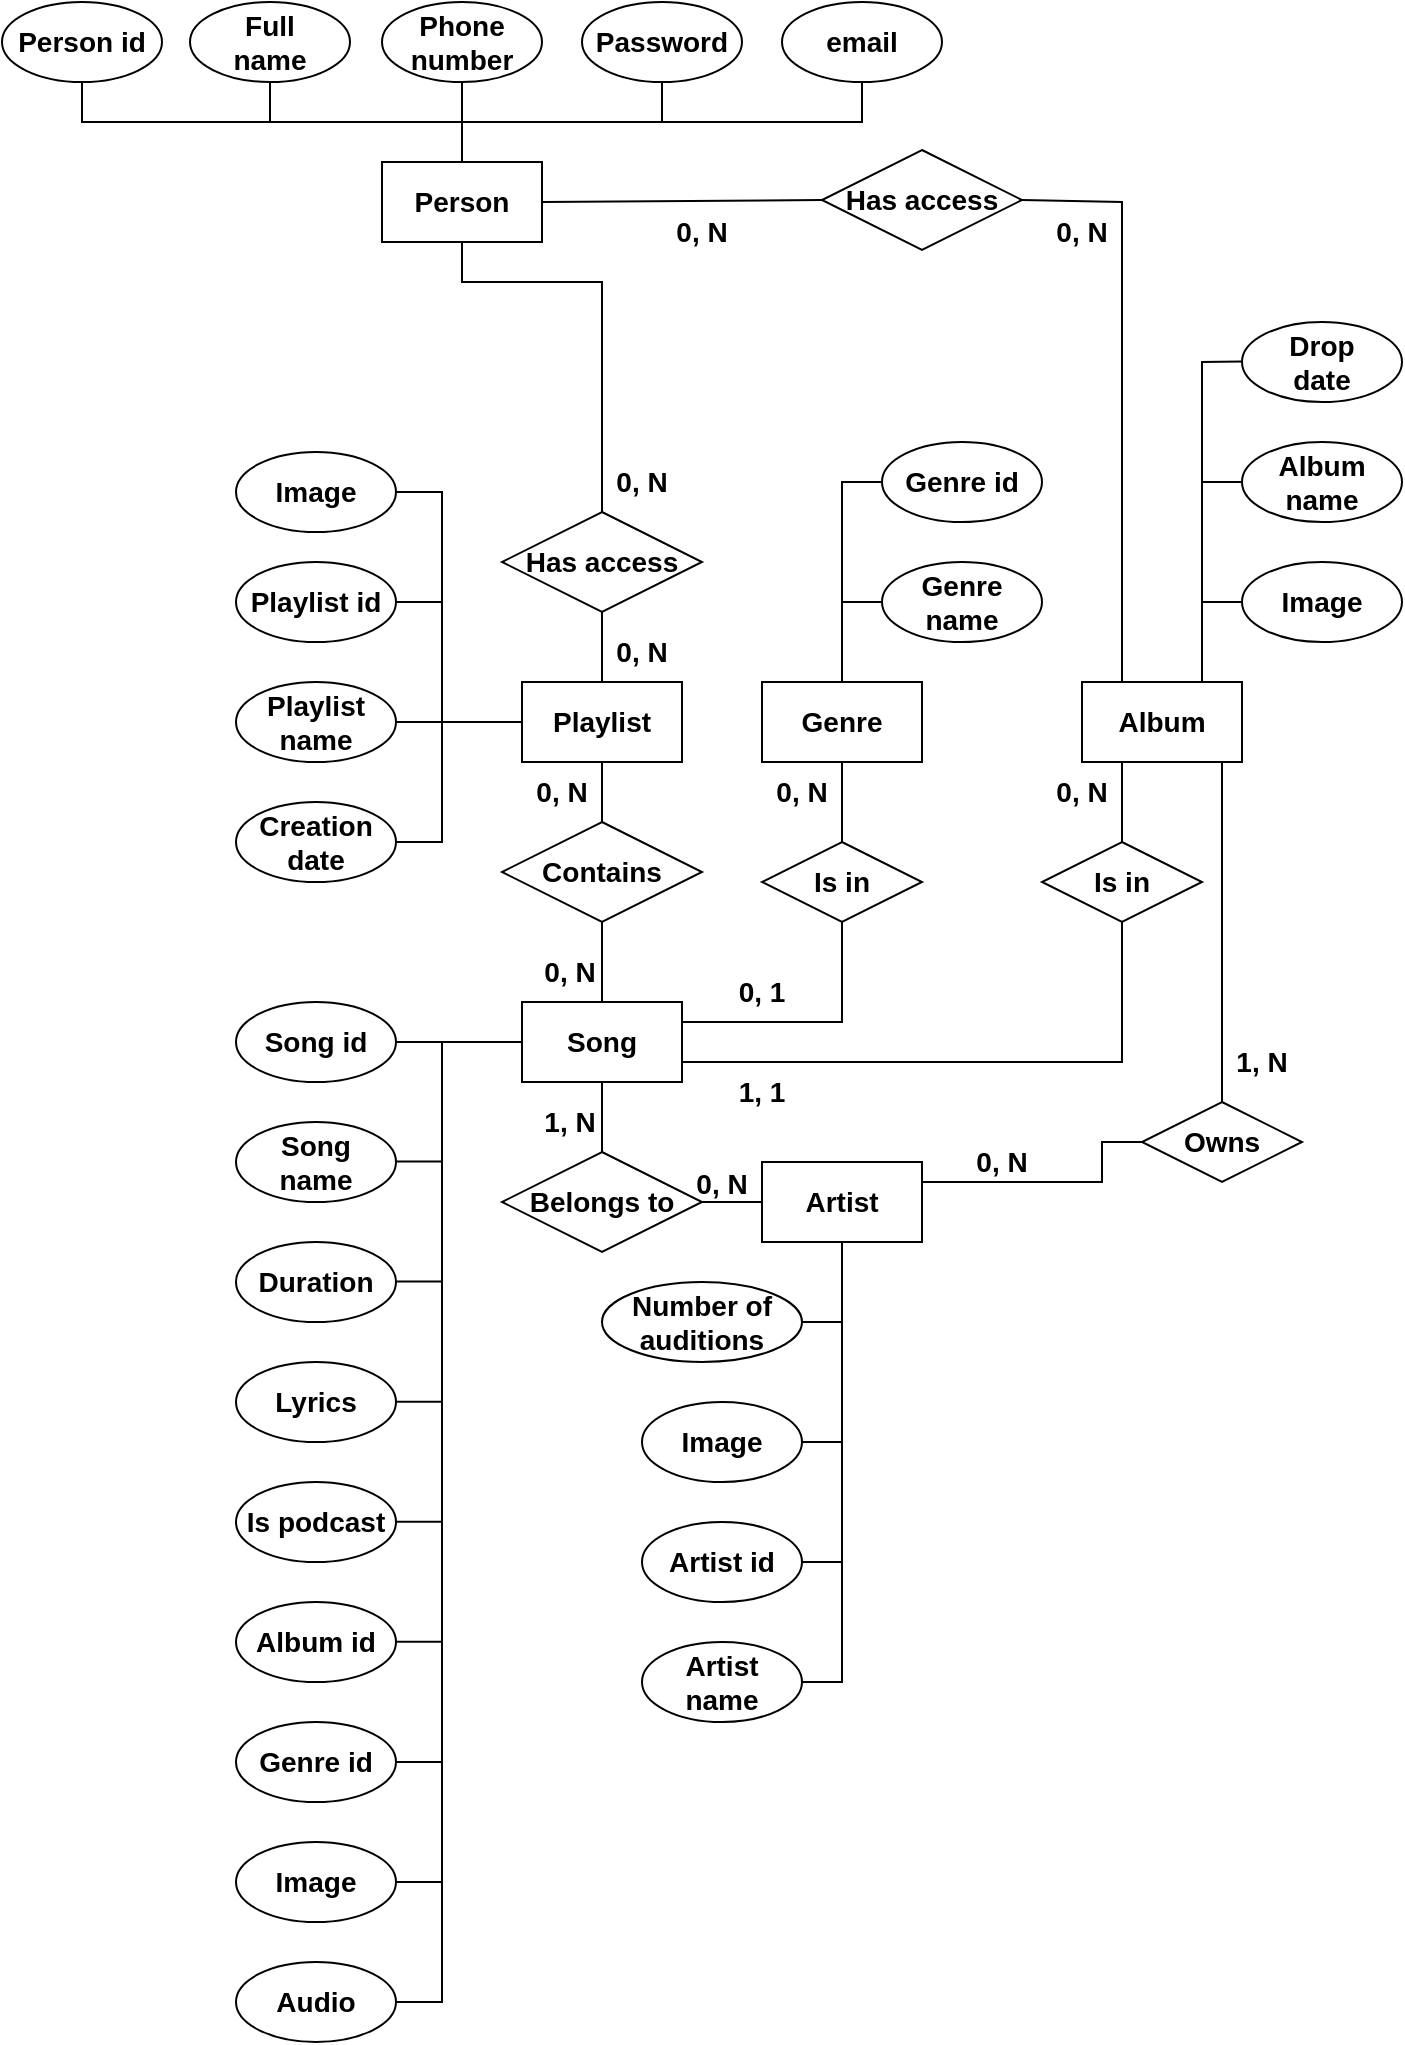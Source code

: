 <mxfile version="22.0.4" type="github">
  <diagram name="Страница — 1" id="9qEKDwKPV7qB_pQZ9DD6">
    <mxGraphModel dx="1782" dy="515" grid="1" gridSize="10" guides="1" tooltips="1" connect="1" arrows="1" fold="1" page="1" pageScale="1" pageWidth="827" pageHeight="1169" background="none" math="0" shadow="0">
      <root>
        <mxCell id="0" />
        <mxCell id="1" parent="0" />
        <mxCell id="Mvah9nxCd4XhdKy06r9K-1" value="Person" style="rounded=0;whiteSpace=wrap;html=1;fontStyle=1;fontSize=14;spacing=3;fontFamily=Helvetica;" vertex="1" parent="1">
          <mxGeometry x="120" y="100" width="80" height="40" as="geometry" />
        </mxCell>
        <mxCell id="Mvah9nxCd4XhdKy06r9K-2" value="Person id" style="ellipse;whiteSpace=wrap;html=1;fontStyle=1;fontSize=14;spacing=3;fontFamily=Helvetica;" vertex="1" parent="1">
          <mxGeometry x="-70" y="20" width="80" height="40" as="geometry" />
        </mxCell>
        <mxCell id="Mvah9nxCd4XhdKy06r9K-3" value="Full&lt;br style=&quot;font-size: 14px;&quot;&gt;name" style="ellipse;whiteSpace=wrap;html=1;fontStyle=1;fontSize=14;spacing=3;fontFamily=Helvetica;" vertex="1" parent="1">
          <mxGeometry x="24" y="20" width="80" height="40" as="geometry" />
        </mxCell>
        <mxCell id="Mvah9nxCd4XhdKy06r9K-4" value="Phone number" style="ellipse;whiteSpace=wrap;html=1;fontStyle=1;fontSize=14;spacing=3;fontFamily=Helvetica;" vertex="1" parent="1">
          <mxGeometry x="120" y="20" width="80" height="40" as="geometry" />
        </mxCell>
        <mxCell id="Mvah9nxCd4XhdKy06r9K-5" value="Password" style="ellipse;whiteSpace=wrap;html=1;fontStyle=1;fontSize=14;spacing=3;fontFamily=Helvetica;" vertex="1" parent="1">
          <mxGeometry x="220" y="20" width="80" height="40" as="geometry" />
        </mxCell>
        <mxCell id="Mvah9nxCd4XhdKy06r9K-6" value="email" style="ellipse;whiteSpace=wrap;html=1;fontStyle=1;fontSize=14;spacing=3;fontFamily=Helvetica;" vertex="1" parent="1">
          <mxGeometry x="320" y="20" width="80" height="40" as="geometry" />
        </mxCell>
        <mxCell id="Mvah9nxCd4XhdKy06r9K-7" value="" style="endArrow=none;html=1;rounded=0;entryX=0.5;entryY=1;entryDx=0;entryDy=0;exitX=0.5;exitY=0;exitDx=0;exitDy=0;fontStyle=1;fontSize=14;spacing=3;fontFamily=Helvetica;" edge="1" parent="1" source="Mvah9nxCd4XhdKy06r9K-1" target="Mvah9nxCd4XhdKy06r9K-4">
          <mxGeometry width="50" height="50" relative="1" as="geometry">
            <mxPoint x="130" y="160" as="sourcePoint" />
            <mxPoint x="180" y="110" as="targetPoint" />
          </mxGeometry>
        </mxCell>
        <mxCell id="Mvah9nxCd4XhdKy06r9K-8" value="" style="endArrow=none;html=1;rounded=0;exitX=0.5;exitY=1;exitDx=0;exitDy=0;entryX=0.5;entryY=1;entryDx=0;entryDy=0;fontStyle=1;fontSize=14;spacing=3;fontFamily=Helvetica;" edge="1" parent="1" source="Mvah9nxCd4XhdKy06r9K-2" target="Mvah9nxCd4XhdKy06r9K-6">
          <mxGeometry width="50" height="50" relative="1" as="geometry">
            <mxPoint x="130" y="160" as="sourcePoint" />
            <mxPoint x="180" y="110" as="targetPoint" />
            <Array as="points">
              <mxPoint x="-30" y="80" />
              <mxPoint x="360" y="80" />
            </Array>
          </mxGeometry>
        </mxCell>
        <mxCell id="Mvah9nxCd4XhdKy06r9K-9" value="" style="endArrow=none;html=1;rounded=0;entryX=0.5;entryY=1;entryDx=0;entryDy=0;fontStyle=1;fontSize=14;spacing=3;fontFamily=Helvetica;" edge="1" parent="1" target="Mvah9nxCd4XhdKy06r9K-3">
          <mxGeometry width="50" height="50" relative="1" as="geometry">
            <mxPoint x="64" y="80" as="sourcePoint" />
            <mxPoint x="180" y="110" as="targetPoint" />
          </mxGeometry>
        </mxCell>
        <mxCell id="Mvah9nxCd4XhdKy06r9K-10" value="" style="endArrow=none;html=1;rounded=0;entryX=0.5;entryY=1;entryDx=0;entryDy=0;fontStyle=1;fontSize=14;spacing=3;fontFamily=Helvetica;" edge="1" parent="1" target="Mvah9nxCd4XhdKy06r9K-5">
          <mxGeometry width="50" height="50" relative="1" as="geometry">
            <mxPoint x="260" y="80" as="sourcePoint" />
            <mxPoint x="220" y="60" as="targetPoint" />
          </mxGeometry>
        </mxCell>
        <mxCell id="Mvah9nxCd4XhdKy06r9K-13" value="Playlist" style="rounded=0;whiteSpace=wrap;html=1;fontStyle=1;fontSize=14;spacing=3;fontFamily=Helvetica;" vertex="1" parent="1">
          <mxGeometry x="190" y="360" width="80" height="40" as="geometry" />
        </mxCell>
        <mxCell id="Mvah9nxCd4XhdKy06r9K-14" value="Contains" style="rhombus;whiteSpace=wrap;html=1;fontStyle=1;fontSize=14;spacing=3;fontFamily=Helvetica;" vertex="1" parent="1">
          <mxGeometry x="180" y="430" width="100" height="50" as="geometry" />
        </mxCell>
        <mxCell id="Mvah9nxCd4XhdKy06r9K-15" value="" style="endArrow=none;html=1;rounded=0;entryX=0.5;entryY=1;entryDx=0;entryDy=0;exitX=0.5;exitY=0;exitDx=0;exitDy=0;fontStyle=1;fontSize=14;spacing=3;fontFamily=Helvetica;" edge="1" parent="1" source="Mvah9nxCd4XhdKy06r9K-14" target="Mvah9nxCd4XhdKy06r9K-13">
          <mxGeometry width="50" height="50" relative="1" as="geometry">
            <mxPoint x="200" y="540" as="sourcePoint" />
            <mxPoint x="230" y="410" as="targetPoint" />
          </mxGeometry>
        </mxCell>
        <mxCell id="Mvah9nxCd4XhdKy06r9K-16" value="" style="endArrow=none;html=1;rounded=0;entryX=0.5;entryY=1;entryDx=0;entryDy=0;exitX=0.5;exitY=0;exitDx=0;exitDy=0;fontStyle=1;fontSize=14;spacing=3;fontFamily=Helvetica;" edge="1" parent="1" source="Mvah9nxCd4XhdKy06r9K-23" target="Mvah9nxCd4XhdKy06r9K-14">
          <mxGeometry width="50" height="50" relative="1" as="geometry">
            <mxPoint x="200" y="500" as="sourcePoint" />
            <mxPoint x="250" y="490" as="targetPoint" />
          </mxGeometry>
        </mxCell>
        <mxCell id="Mvah9nxCd4XhdKy06r9K-18" value="Playlist&lt;br style=&quot;font-size: 14px;&quot;&gt;name" style="ellipse;whiteSpace=wrap;html=1;fontStyle=1;fontSize=14;spacing=3;fontFamily=Helvetica;" vertex="1" parent="1">
          <mxGeometry x="47" y="360" width="80" height="40" as="geometry" />
        </mxCell>
        <mxCell id="Mvah9nxCd4XhdKy06r9K-19" value="Creation date" style="ellipse;whiteSpace=wrap;html=1;fontStyle=1;fontSize=14;spacing=3;fontFamily=Helvetica;" vertex="1" parent="1">
          <mxGeometry x="47" y="420" width="80" height="40" as="geometry" />
        </mxCell>
        <mxCell id="Mvah9nxCd4XhdKy06r9K-20" value="" style="endArrow=none;html=1;rounded=0;entryX=1;entryY=0.5;entryDx=0;entryDy=0;exitX=1;exitY=0.5;exitDx=0;exitDy=0;fontStyle=1;fontSize=14;spacing=3;fontFamily=Helvetica;" edge="1" parent="1" source="Mvah9nxCd4XhdKy06r9K-19">
          <mxGeometry width="50" height="50" relative="1" as="geometry">
            <mxPoint x="200" y="370" as="sourcePoint" />
            <mxPoint x="127.0" y="320" as="targetPoint" />
            <Array as="points">
              <mxPoint x="150" y="440" />
              <mxPoint x="150" y="320" />
            </Array>
          </mxGeometry>
        </mxCell>
        <mxCell id="Mvah9nxCd4XhdKy06r9K-21" value="" style="endArrow=none;html=1;rounded=0;exitX=1;exitY=0.5;exitDx=0;exitDy=0;entryX=0;entryY=0.5;entryDx=0;entryDy=0;fontStyle=1;fontSize=14;spacing=3;fontFamily=Helvetica;" edge="1" parent="1" source="Mvah9nxCd4XhdKy06r9K-18" target="Mvah9nxCd4XhdKy06r9K-13">
          <mxGeometry width="50" height="50" relative="1" as="geometry">
            <mxPoint x="200" y="370" as="sourcePoint" />
            <mxPoint x="250" y="320" as="targetPoint" />
          </mxGeometry>
        </mxCell>
        <mxCell id="Mvah9nxCd4XhdKy06r9K-23" value="Song" style="rounded=0;whiteSpace=wrap;html=1;fontStyle=1;fontSize=14;spacing=3;fontFamily=Helvetica;" vertex="1" parent="1">
          <mxGeometry x="190" y="520" width="80" height="40" as="geometry" />
        </mxCell>
        <mxCell id="Mvah9nxCd4XhdKy06r9K-24" value="Song id" style="ellipse;whiteSpace=wrap;html=1;fontStyle=1;fontSize=14;spacing=3;fontFamily=Helvetica;" vertex="1" parent="1">
          <mxGeometry x="47" y="520" width="80" height="40" as="geometry" />
        </mxCell>
        <mxCell id="Mvah9nxCd4XhdKy06r9K-25" value="Song&lt;br style=&quot;font-size: 14px;&quot;&gt;name" style="ellipse;whiteSpace=wrap;html=1;fontStyle=1;fontSize=14;spacing=3;fontFamily=Helvetica;" vertex="1" parent="1">
          <mxGeometry x="47" y="580" width="80" height="40" as="geometry" />
        </mxCell>
        <mxCell id="Mvah9nxCd4XhdKy06r9K-26" value="Duration" style="ellipse;whiteSpace=wrap;html=1;fontStyle=1;fontSize=14;spacing=3;fontFamily=Helvetica;" vertex="1" parent="1">
          <mxGeometry x="47" y="640" width="80" height="40" as="geometry" />
        </mxCell>
        <mxCell id="Mvah9nxCd4XhdKy06r9K-27" value="Lyrics" style="ellipse;whiteSpace=wrap;html=1;fontStyle=1;fontSize=14;spacing=3;fontFamily=Helvetica;" vertex="1" parent="1">
          <mxGeometry x="47" y="700" width="80" height="40" as="geometry" />
        </mxCell>
        <mxCell id="Mvah9nxCd4XhdKy06r9K-28" value="Is podcast" style="ellipse;whiteSpace=wrap;html=1;fontStyle=1;fontSize=14;spacing=3;fontFamily=Helvetica;" vertex="1" parent="1">
          <mxGeometry x="47" y="760" width="80" height="40" as="geometry" />
        </mxCell>
        <mxCell id="Mvah9nxCd4XhdKy06r9K-29" value="Album id" style="ellipse;whiteSpace=wrap;html=1;fontStyle=1;fontSize=14;spacing=3;fontFamily=Helvetica;" vertex="1" parent="1">
          <mxGeometry x="47" y="820" width="80" height="40" as="geometry" />
        </mxCell>
        <mxCell id="Mvah9nxCd4XhdKy06r9K-31" value="Genre id" style="ellipse;whiteSpace=wrap;html=1;fontStyle=1;fontSize=14;spacing=3;fontFamily=Helvetica;" vertex="1" parent="1">
          <mxGeometry x="47" y="880" width="80" height="40" as="geometry" />
        </mxCell>
        <mxCell id="Mvah9nxCd4XhdKy06r9K-32" value="" style="endArrow=none;html=1;rounded=0;exitX=1;exitY=0.5;exitDx=0;exitDy=0;entryX=1;entryY=0.5;entryDx=0;entryDy=0;fontStyle=1;fontSize=14;spacing=3;fontFamily=Helvetica;" edge="1" parent="1" source="Mvah9nxCd4XhdKy06r9K-24" target="Mvah9nxCd4XhdKy06r9K-31">
          <mxGeometry width="50" height="50" relative="1" as="geometry">
            <mxPoint x="200" y="710" as="sourcePoint" />
            <mxPoint x="250" y="660" as="targetPoint" />
            <Array as="points">
              <mxPoint x="150" y="540" />
              <mxPoint x="150" y="900" />
            </Array>
          </mxGeometry>
        </mxCell>
        <mxCell id="Mvah9nxCd4XhdKy06r9K-33" value="" style="endArrow=none;html=1;rounded=0;exitX=1;exitY=0.5;exitDx=0;exitDy=0;fontStyle=1;fontSize=14;spacing=3;fontFamily=Helvetica;" edge="1" parent="1">
          <mxGeometry width="50" height="50" relative="1" as="geometry">
            <mxPoint x="127" y="900" as="sourcePoint" />
            <mxPoint x="150" y="900" as="targetPoint" />
          </mxGeometry>
        </mxCell>
        <mxCell id="Mvah9nxCd4XhdKy06r9K-34" value="" style="endArrow=none;html=1;rounded=0;exitX=1;exitY=0.5;exitDx=0;exitDy=0;fontStyle=1;fontSize=14;spacing=3;fontFamily=Helvetica;" edge="1" parent="1">
          <mxGeometry width="50" height="50" relative="1" as="geometry">
            <mxPoint x="127" y="839.82" as="sourcePoint" />
            <mxPoint x="150" y="839.82" as="targetPoint" />
          </mxGeometry>
        </mxCell>
        <mxCell id="Mvah9nxCd4XhdKy06r9K-35" value="" style="endArrow=none;html=1;rounded=0;exitX=1;exitY=0.5;exitDx=0;exitDy=0;fontStyle=1;fontSize=14;spacing=3;fontFamily=Helvetica;" edge="1" parent="1">
          <mxGeometry width="50" height="50" relative="1" as="geometry">
            <mxPoint x="127" y="779.82" as="sourcePoint" />
            <mxPoint x="150" y="779.82" as="targetPoint" />
          </mxGeometry>
        </mxCell>
        <mxCell id="Mvah9nxCd4XhdKy06r9K-36" value="" style="endArrow=none;html=1;rounded=0;exitX=1;exitY=0.5;exitDx=0;exitDy=0;fontStyle=1;fontSize=14;spacing=3;fontFamily=Helvetica;" edge="1" parent="1">
          <mxGeometry width="50" height="50" relative="1" as="geometry">
            <mxPoint x="127" y="719.91" as="sourcePoint" />
            <mxPoint x="150" y="719.91" as="targetPoint" />
          </mxGeometry>
        </mxCell>
        <mxCell id="Mvah9nxCd4XhdKy06r9K-37" value="" style="endArrow=none;html=1;rounded=0;exitX=1;exitY=0.5;exitDx=0;exitDy=0;fontStyle=1;fontSize=14;spacing=3;fontFamily=Helvetica;" edge="1" parent="1">
          <mxGeometry width="50" height="50" relative="1" as="geometry">
            <mxPoint x="127" y="659.73" as="sourcePoint" />
            <mxPoint x="150" y="659.73" as="targetPoint" />
          </mxGeometry>
        </mxCell>
        <mxCell id="Mvah9nxCd4XhdKy06r9K-38" value="" style="endArrow=none;html=1;rounded=0;exitX=1;exitY=0.5;exitDx=0;exitDy=0;fontStyle=1;fontSize=14;spacing=3;fontFamily=Helvetica;" edge="1" parent="1">
          <mxGeometry width="50" height="50" relative="1" as="geometry">
            <mxPoint x="127" y="599.73" as="sourcePoint" />
            <mxPoint x="150" y="599.73" as="targetPoint" />
          </mxGeometry>
        </mxCell>
        <mxCell id="Mvah9nxCd4XhdKy06r9K-39" value="" style="endArrow=none;html=1;rounded=0;exitX=1;exitY=0.5;exitDx=0;exitDy=0;entryX=0;entryY=0.5;entryDx=0;entryDy=0;fontStyle=1;fontSize=14;spacing=3;fontFamily=Helvetica;" edge="1" parent="1" source="Mvah9nxCd4XhdKy06r9K-24" target="Mvah9nxCd4XhdKy06r9K-23">
          <mxGeometry width="50" height="50" relative="1" as="geometry">
            <mxPoint x="150" y="580" as="sourcePoint" />
            <mxPoint x="200" y="530" as="targetPoint" />
          </mxGeometry>
        </mxCell>
        <mxCell id="Mvah9nxCd4XhdKy06r9K-40" value="Has access" style="rhombus;whiteSpace=wrap;html=1;fontStyle=1;fontSize=14;spacing=3;fontFamily=Helvetica;" vertex="1" parent="1">
          <mxGeometry x="180" y="275" width="100" height="50" as="geometry" />
        </mxCell>
        <mxCell id="Mvah9nxCd4XhdKy06r9K-41" value="" style="endArrow=none;html=1;rounded=0;entryX=0.5;entryY=1;entryDx=0;entryDy=0;exitX=0.5;exitY=0;exitDx=0;exitDy=0;fontStyle=1;fontSize=14;spacing=3;fontFamily=Helvetica;" edge="1" parent="1" source="Mvah9nxCd4XhdKy06r9K-13" target="Mvah9nxCd4XhdKy06r9K-40">
          <mxGeometry width="50" height="50" relative="1" as="geometry">
            <mxPoint x="250" y="330" as="sourcePoint" />
            <mxPoint x="229.71" y="320" as="targetPoint" />
          </mxGeometry>
        </mxCell>
        <mxCell id="Mvah9nxCd4XhdKy06r9K-42" value="" style="endArrow=none;html=1;rounded=0;entryX=0.5;entryY=1;entryDx=0;entryDy=0;exitX=0.5;exitY=0;exitDx=0;exitDy=0;fontStyle=1;fontSize=14;spacing=3;fontFamily=Helvetica;" edge="1" parent="1" source="Mvah9nxCd4XhdKy06r9K-40" target="Mvah9nxCd4XhdKy06r9K-1">
          <mxGeometry width="50" height="50" relative="1" as="geometry">
            <mxPoint x="240" y="370" as="sourcePoint" />
            <mxPoint x="240" y="330" as="targetPoint" />
            <Array as="points">
              <mxPoint x="230" y="160" />
              <mxPoint x="160" y="160" />
            </Array>
          </mxGeometry>
        </mxCell>
        <mxCell id="Mvah9nxCd4XhdKy06r9K-43" value="Is in" style="rhombus;whiteSpace=wrap;html=1;fontStyle=1;fontSize=14;spacing=3;fontFamily=Helvetica;" vertex="1" parent="1">
          <mxGeometry x="310" y="440" width="80" height="40" as="geometry" />
        </mxCell>
        <mxCell id="Mvah9nxCd4XhdKy06r9K-44" value="" style="endArrow=none;html=1;rounded=0;exitX=1;exitY=0.25;exitDx=0;exitDy=0;entryX=0.5;entryY=1;entryDx=0;entryDy=0;fontStyle=1;fontSize=14;spacing=3;fontFamily=Helvetica;" edge="1" parent="1" source="Mvah9nxCd4XhdKy06r9K-23" target="Mvah9nxCd4XhdKy06r9K-43">
          <mxGeometry width="50" height="50" relative="1" as="geometry">
            <mxPoint x="220" y="550" as="sourcePoint" />
            <mxPoint x="270" y="500" as="targetPoint" />
            <Array as="points">
              <mxPoint x="350" y="530" />
            </Array>
          </mxGeometry>
        </mxCell>
        <mxCell id="Mvah9nxCd4XhdKy06r9K-45" value="" style="endArrow=none;html=1;rounded=0;exitX=0.5;exitY=0;exitDx=0;exitDy=0;entryX=0.5;entryY=1;entryDx=0;entryDy=0;fontStyle=1;fontSize=14;spacing=3;fontFamily=Helvetica;" edge="1" parent="1" source="Mvah9nxCd4XhdKy06r9K-43" target="Mvah9nxCd4XhdKy06r9K-54">
          <mxGeometry width="50" height="50" relative="1" as="geometry">
            <mxPoint x="400" y="490" as="sourcePoint" />
            <mxPoint x="410" y="440" as="targetPoint" />
          </mxGeometry>
        </mxCell>
        <mxCell id="Mvah9nxCd4XhdKy06r9K-49" value="Genre id" style="ellipse;whiteSpace=wrap;html=1;fontStyle=1;fontSize=14;spacing=3;fontFamily=Helvetica;" vertex="1" parent="1">
          <mxGeometry x="370" y="240" width="80" height="40" as="geometry" />
        </mxCell>
        <mxCell id="Mvah9nxCd4XhdKy06r9K-50" value="Genre&lt;br style=&quot;font-size: 14px;&quot;&gt;name" style="ellipse;whiteSpace=wrap;html=1;fontStyle=1;fontSize=14;spacing=3;fontFamily=Helvetica;" vertex="1" parent="1">
          <mxGeometry x="370" y="300" width="80" height="40" as="geometry" />
        </mxCell>
        <mxCell id="Mvah9nxCd4XhdKy06r9K-54" value="Genre" style="rounded=0;whiteSpace=wrap;html=1;fontStyle=1;fontSize=14;spacing=3;fontFamily=Helvetica;" vertex="1" parent="1">
          <mxGeometry x="310" y="360" width="80" height="40" as="geometry" />
        </mxCell>
        <mxCell id="Mvah9nxCd4XhdKy06r9K-55" value="" style="endArrow=none;html=1;rounded=0;entryX=0;entryY=0.5;entryDx=0;entryDy=0;exitX=0.5;exitY=0;exitDx=0;exitDy=0;fontStyle=1;fontSize=14;spacing=3;fontFamily=Helvetica;" edge="1" parent="1" source="Mvah9nxCd4XhdKy06r9K-54" target="Mvah9nxCd4XhdKy06r9K-49">
          <mxGeometry width="50" height="50" relative="1" as="geometry">
            <mxPoint x="300" y="370" as="sourcePoint" />
            <mxPoint x="350" y="320" as="targetPoint" />
            <Array as="points">
              <mxPoint x="350" y="260" />
            </Array>
          </mxGeometry>
        </mxCell>
        <mxCell id="Mvah9nxCd4XhdKy06r9K-56" value="" style="endArrow=none;html=1;rounded=0;entryX=0;entryY=0.5;entryDx=0;entryDy=0;fontStyle=1;fontSize=14;spacing=3;fontFamily=Helvetica;" edge="1" parent="1" target="Mvah9nxCd4XhdKy06r9K-50">
          <mxGeometry width="50" height="50" relative="1" as="geometry">
            <mxPoint x="350" y="320" as="sourcePoint" />
            <mxPoint x="350" y="320" as="targetPoint" />
          </mxGeometry>
        </mxCell>
        <mxCell id="Mvah9nxCd4XhdKy06r9K-57" value="Belongs to" style="rhombus;whiteSpace=wrap;html=1;fontStyle=1;fontSize=14;spacing=3;fontFamily=Helvetica;" vertex="1" parent="1">
          <mxGeometry x="180" y="595" width="100" height="50" as="geometry" />
        </mxCell>
        <mxCell id="Mvah9nxCd4XhdKy06r9K-58" value="" style="endArrow=none;html=1;rounded=0;entryX=0.5;entryY=1;entryDx=0;entryDy=0;exitX=0.5;exitY=0;exitDx=0;exitDy=0;fontStyle=1;fontSize=14;spacing=3;fontFamily=Helvetica;" edge="1" parent="1" source="Mvah9nxCd4XhdKy06r9K-57" target="Mvah9nxCd4XhdKy06r9K-23">
          <mxGeometry width="50" height="50" relative="1" as="geometry">
            <mxPoint x="270" y="640" as="sourcePoint" />
            <mxPoint x="320" y="590" as="targetPoint" />
          </mxGeometry>
        </mxCell>
        <mxCell id="Mvah9nxCd4XhdKy06r9K-59" value="Artist" style="rounded=0;whiteSpace=wrap;html=1;fontStyle=1;fontSize=14;spacing=3;fontFamily=Helvetica;" vertex="1" parent="1">
          <mxGeometry x="310" y="600" width="80" height="40" as="geometry" />
        </mxCell>
        <mxCell id="Mvah9nxCd4XhdKy06r9K-60" value="" style="endArrow=none;html=1;rounded=0;exitX=1;exitY=0.5;exitDx=0;exitDy=0;entryX=0;entryY=0.5;entryDx=0;entryDy=0;fontStyle=1;fontSize=14;spacing=3;fontFamily=Helvetica;" edge="1" parent="1" source="Mvah9nxCd4XhdKy06r9K-57" target="Mvah9nxCd4XhdKy06r9K-59">
          <mxGeometry width="50" height="50" relative="1" as="geometry">
            <mxPoint x="280" y="550" as="sourcePoint" />
            <mxPoint x="320" y="550" as="targetPoint" />
          </mxGeometry>
        </mxCell>
        <mxCell id="Mvah9nxCd4XhdKy06r9K-61" value="Number of&lt;br style=&quot;font-size: 14px;&quot;&gt;auditions" style="ellipse;whiteSpace=wrap;html=1;fontStyle=1;fontSize=14;spacing=3;fontFamily=Helvetica;" vertex="1" parent="1">
          <mxGeometry x="230" y="660" width="100" height="40" as="geometry" />
        </mxCell>
        <mxCell id="Mvah9nxCd4XhdKy06r9K-62" value="Image" style="ellipse;whiteSpace=wrap;html=1;fontStyle=1;fontSize=14;spacing=3;fontFamily=Helvetica;" vertex="1" parent="1">
          <mxGeometry x="250" y="720" width="80" height="40" as="geometry" />
        </mxCell>
        <mxCell id="Mvah9nxCd4XhdKy06r9K-63" value="Artist id" style="ellipse;whiteSpace=wrap;html=1;fontStyle=1;fontSize=14;spacing=3;fontFamily=Helvetica;" vertex="1" parent="1">
          <mxGeometry x="250" y="780" width="80" height="40" as="geometry" />
        </mxCell>
        <mxCell id="Mvah9nxCd4XhdKy06r9K-64" value="Artist&lt;br style=&quot;font-size: 14px;&quot;&gt;name" style="ellipse;whiteSpace=wrap;html=1;fontStyle=1;fontSize=14;spacing=3;fontFamily=Helvetica;" vertex="1" parent="1">
          <mxGeometry x="250" y="840" width="80" height="40" as="geometry" />
        </mxCell>
        <mxCell id="Mvah9nxCd4XhdKy06r9K-65" value="" style="endArrow=none;html=1;rounded=0;exitX=1;exitY=0.5;exitDx=0;exitDy=0;entryX=1;entryY=0.5;entryDx=0;entryDy=0;fontStyle=1;fontSize=14;spacing=3;fontFamily=Helvetica;" edge="1" parent="1" source="Mvah9nxCd4XhdKy06r9K-64" target="Mvah9nxCd4XhdKy06r9K-61">
          <mxGeometry width="50" height="50" relative="1" as="geometry">
            <mxPoint x="310" y="740" as="sourcePoint" />
            <mxPoint x="360" y="690" as="targetPoint" />
            <Array as="points">
              <mxPoint x="350" y="860" />
              <mxPoint x="350" y="680" />
            </Array>
          </mxGeometry>
        </mxCell>
        <mxCell id="Mvah9nxCd4XhdKy06r9K-66" value="" style="endArrow=none;html=1;rounded=0;exitX=1;exitY=0.5;exitDx=0;exitDy=0;fontStyle=1;fontSize=14;spacing=3;fontFamily=Helvetica;" edge="1" parent="1" source="Mvah9nxCd4XhdKy06r9K-62">
          <mxGeometry width="50" height="50" relative="1" as="geometry">
            <mxPoint x="310" y="740" as="sourcePoint" />
            <mxPoint x="350" y="740" as="targetPoint" />
          </mxGeometry>
        </mxCell>
        <mxCell id="Mvah9nxCd4XhdKy06r9K-67" value="" style="endArrow=none;html=1;rounded=0;exitX=1;exitY=0.5;exitDx=0;exitDy=0;fontStyle=1;fontSize=14;spacing=3;fontFamily=Helvetica;" edge="1" parent="1" source="Mvah9nxCd4XhdKy06r9K-63">
          <mxGeometry width="50" height="50" relative="1" as="geometry">
            <mxPoint x="310" y="740" as="sourcePoint" />
            <mxPoint x="350" y="800" as="targetPoint" />
          </mxGeometry>
        </mxCell>
        <mxCell id="Mvah9nxCd4XhdKy06r9K-68" value="" style="endArrow=none;html=1;rounded=0;entryX=0.5;entryY=1;entryDx=0;entryDy=0;fontStyle=1;fontSize=14;spacing=3;fontFamily=Helvetica;" edge="1" parent="1" target="Mvah9nxCd4XhdKy06r9K-59">
          <mxGeometry width="50" height="50" relative="1" as="geometry">
            <mxPoint x="350" y="690" as="sourcePoint" />
            <mxPoint x="360" y="690" as="targetPoint" />
          </mxGeometry>
        </mxCell>
        <mxCell id="Mvah9nxCd4XhdKy06r9K-70" value="" style="endArrow=none;html=1;rounded=0;exitX=1;exitY=0.75;exitDx=0;exitDy=0;entryX=0.5;entryY=1;entryDx=0;entryDy=0;fontStyle=1;fontSize=14;spacing=3;fontFamily=Helvetica;" edge="1" parent="1" source="Mvah9nxCd4XhdKy06r9K-23" target="Mvah9nxCd4XhdKy06r9K-71">
          <mxGeometry width="50" height="50" relative="1" as="geometry">
            <mxPoint x="410" y="470" as="sourcePoint" />
            <mxPoint x="510" y="480" as="targetPoint" />
            <Array as="points">
              <mxPoint x="490" y="550" />
            </Array>
          </mxGeometry>
        </mxCell>
        <mxCell id="Mvah9nxCd4XhdKy06r9K-71" value="Is in" style="rhombus;whiteSpace=wrap;html=1;fontStyle=1;fontSize=14;spacing=3;fontFamily=Helvetica;" vertex="1" parent="1">
          <mxGeometry x="450" y="440" width="80" height="40" as="geometry" />
        </mxCell>
        <mxCell id="Mvah9nxCd4XhdKy06r9K-72" value="Album" style="rounded=0;whiteSpace=wrap;html=1;fontStyle=1;fontSize=14;spacing=3;fontFamily=Helvetica;" vertex="1" parent="1">
          <mxGeometry x="470" y="360" width="80" height="40" as="geometry" />
        </mxCell>
        <mxCell id="Mvah9nxCd4XhdKy06r9K-73" value="" style="endArrow=none;html=1;rounded=0;entryX=0.25;entryY=1;entryDx=0;entryDy=0;exitX=0.5;exitY=0;exitDx=0;exitDy=0;fontStyle=1;fontSize=14;spacing=3;fontFamily=Helvetica;" edge="1" parent="1" source="Mvah9nxCd4XhdKy06r9K-71" target="Mvah9nxCd4XhdKy06r9K-72">
          <mxGeometry width="50" height="50" relative="1" as="geometry">
            <mxPoint x="410" y="420" as="sourcePoint" />
            <mxPoint x="460" y="370" as="targetPoint" />
          </mxGeometry>
        </mxCell>
        <mxCell id="Mvah9nxCd4XhdKy06r9K-75" value="Album&lt;br style=&quot;font-size: 14px;&quot;&gt;name" style="ellipse;whiteSpace=wrap;html=1;fontStyle=1;fontSize=14;spacing=3;fontFamily=Helvetica;" vertex="1" parent="1">
          <mxGeometry x="550" y="240" width="80" height="40" as="geometry" />
        </mxCell>
        <mxCell id="Mvah9nxCd4XhdKy06r9K-76" value="Image" style="ellipse;whiteSpace=wrap;html=1;fontStyle=1;fontSize=14;spacing=3;fontFamily=Helvetica;" vertex="1" parent="1">
          <mxGeometry x="550" y="300" width="80" height="40" as="geometry" />
        </mxCell>
        <mxCell id="Mvah9nxCd4XhdKy06r9K-80" value="" style="endArrow=none;html=1;rounded=0;exitX=0.75;exitY=0;exitDx=0;exitDy=0;fontStyle=1;fontSize=14;spacing=3;fontFamily=Helvetica;" edge="1" parent="1" source="Mvah9nxCd4XhdKy06r9K-72">
          <mxGeometry width="50" height="50" relative="1" as="geometry">
            <mxPoint x="460" y="280" as="sourcePoint" />
            <mxPoint x="530" y="230" as="targetPoint" />
          </mxGeometry>
        </mxCell>
        <mxCell id="Mvah9nxCd4XhdKy06r9K-81" value="" style="endArrow=none;html=1;rounded=0;entryX=0;entryY=0.5;entryDx=0;entryDy=0;fontStyle=1;fontSize=14;spacing=3;fontFamily=Helvetica;" edge="1" parent="1">
          <mxGeometry width="50" height="50" relative="1" as="geometry">
            <mxPoint x="530" y="260" as="sourcePoint" />
            <mxPoint x="550" y="260" as="targetPoint" />
          </mxGeometry>
        </mxCell>
        <mxCell id="Mvah9nxCd4XhdKy06r9K-82" value="" style="endArrow=none;html=1;rounded=0;entryX=0;entryY=0.5;entryDx=0;entryDy=0;fontStyle=1;fontSize=14;spacing=3;fontFamily=Helvetica;" edge="1" parent="1">
          <mxGeometry width="50" height="50" relative="1" as="geometry">
            <mxPoint x="530" y="230" as="sourcePoint" />
            <mxPoint x="550" y="199.81" as="targetPoint" />
            <Array as="points">
              <mxPoint x="530" y="200" />
            </Array>
          </mxGeometry>
        </mxCell>
        <mxCell id="Mvah9nxCd4XhdKy06r9K-88" value="Playlist id" style="ellipse;whiteSpace=wrap;html=1;fontStyle=1;fontSize=14;spacing=3;fontFamily=Helvetica;" vertex="1" parent="1">
          <mxGeometry x="47" y="300" width="80" height="40" as="geometry" />
        </mxCell>
        <mxCell id="Mvah9nxCd4XhdKy06r9K-98" value="0, N" style="text;html=1;strokeColor=none;fillColor=none;align=center;verticalAlign=middle;whiteSpace=wrap;rounded=0;fontStyle=1;fontSize=14;spacing=3;fontFamily=Helvetica;" vertex="1" parent="1">
          <mxGeometry x="220" y="245" width="60" height="30" as="geometry" />
        </mxCell>
        <mxCell id="Mvah9nxCd4XhdKy06r9K-106" value="0, N" style="text;html=1;strokeColor=none;fillColor=none;align=center;verticalAlign=middle;whiteSpace=wrap;rounded=0;fontStyle=1;fontSize=14;spacing=3;fontFamily=Helvetica;" vertex="1" parent="1">
          <mxGeometry x="220" y="330" width="60" height="30" as="geometry" />
        </mxCell>
        <mxCell id="Mvah9nxCd4XhdKy06r9K-107" value="Has access" style="rhombus;whiteSpace=wrap;html=1;fontStyle=1;fontSize=14;spacing=3;fontFamily=Helvetica;" vertex="1" parent="1">
          <mxGeometry x="340" y="94" width="100" height="50" as="geometry" />
        </mxCell>
        <mxCell id="Mvah9nxCd4XhdKy06r9K-108" value="" style="endArrow=none;html=1;rounded=0;exitX=1;exitY=0.5;exitDx=0;exitDy=0;entryX=0;entryY=0.5;entryDx=0;entryDy=0;fontStyle=1;fontSize=14;spacing=3;fontFamily=Helvetica;" edge="1" parent="1" source="Mvah9nxCd4XhdKy06r9K-1" target="Mvah9nxCd4XhdKy06r9K-107">
          <mxGeometry width="50" height="50" relative="1" as="geometry">
            <mxPoint x="300" y="150" as="sourcePoint" />
            <mxPoint x="350" y="100" as="targetPoint" />
          </mxGeometry>
        </mxCell>
        <mxCell id="Mvah9nxCd4XhdKy06r9K-109" value="" style="endArrow=none;html=1;rounded=0;entryX=1;entryY=0.5;entryDx=0;entryDy=0;exitX=0.25;exitY=0;exitDx=0;exitDy=0;fontStyle=1;fontSize=14;spacing=3;fontFamily=Helvetica;" edge="1" parent="1" source="Mvah9nxCd4XhdKy06r9K-72" target="Mvah9nxCd4XhdKy06r9K-107">
          <mxGeometry width="50" height="50" relative="1" as="geometry">
            <mxPoint x="440" y="220" as="sourcePoint" />
            <mxPoint x="490" y="170" as="targetPoint" />
            <Array as="points">
              <mxPoint x="490" y="120" />
            </Array>
          </mxGeometry>
        </mxCell>
        <mxCell id="Mvah9nxCd4XhdKy06r9K-111" value="0, N" style="text;html=1;strokeColor=none;fillColor=none;align=center;verticalAlign=middle;whiteSpace=wrap;rounded=0;fontStyle=1;fontSize=14;spacing=3;fontFamily=Helvetica;" vertex="1" parent="1">
          <mxGeometry x="250" y="120" width="60" height="30" as="geometry" />
        </mxCell>
        <mxCell id="Mvah9nxCd4XhdKy06r9K-112" value="0, N" style="text;html=1;strokeColor=none;fillColor=none;align=center;verticalAlign=middle;whiteSpace=wrap;rounded=0;fontStyle=1;fontSize=14;spacing=3;fontFamily=Helvetica;" vertex="1" parent="1">
          <mxGeometry x="440" y="120" width="60" height="30" as="geometry" />
        </mxCell>
        <mxCell id="Mvah9nxCd4XhdKy06r9K-113" value="0, N" style="text;html=1;strokeColor=none;fillColor=none;align=center;verticalAlign=middle;whiteSpace=wrap;rounded=0;fontStyle=1;fontSize=14;spacing=3;fontFamily=Helvetica;" vertex="1" parent="1">
          <mxGeometry x="180" y="400" width="60" height="30" as="geometry" />
        </mxCell>
        <mxCell id="Mvah9nxCd4XhdKy06r9K-114" value="0, N" style="text;html=1;strokeColor=none;fillColor=none;align=center;verticalAlign=middle;whiteSpace=wrap;rounded=0;fontStyle=1;fontSize=14;spacing=3;fontFamily=Helvetica;" vertex="1" parent="1">
          <mxGeometry x="184" y="490" width="60" height="30" as="geometry" />
        </mxCell>
        <mxCell id="Mvah9nxCd4XhdKy06r9K-115" value="0, 1" style="text;html=1;strokeColor=none;fillColor=none;align=center;verticalAlign=middle;whiteSpace=wrap;rounded=0;fontStyle=1;fontSize=14;spacing=3;fontFamily=Helvetica;" vertex="1" parent="1">
          <mxGeometry x="280" y="500" width="60" height="30" as="geometry" />
        </mxCell>
        <mxCell id="Mvah9nxCd4XhdKy06r9K-116" value="0, N" style="text;html=1;strokeColor=none;fillColor=none;align=center;verticalAlign=middle;whiteSpace=wrap;rounded=0;fontStyle=1;fontSize=14;spacing=3;fontFamily=Helvetica;" vertex="1" parent="1">
          <mxGeometry x="300" y="400" width="60" height="30" as="geometry" />
        </mxCell>
        <mxCell id="Mvah9nxCd4XhdKy06r9K-117" value="1, N" style="text;html=1;strokeColor=none;fillColor=none;align=center;verticalAlign=middle;whiteSpace=wrap;rounded=0;fontStyle=1;fontSize=14;spacing=3;fontFamily=Helvetica;" vertex="1" parent="1">
          <mxGeometry x="184" y="565" width="60" height="30" as="geometry" />
        </mxCell>
        <mxCell id="Mvah9nxCd4XhdKy06r9K-118" value="0, N" style="text;html=1;strokeColor=none;fillColor=none;align=center;verticalAlign=middle;whiteSpace=wrap;rounded=0;fontStyle=1;fontSize=14;spacing=3;fontFamily=Helvetica;" vertex="1" parent="1">
          <mxGeometry x="260" y="596" width="60" height="30" as="geometry" />
        </mxCell>
        <mxCell id="Mvah9nxCd4XhdKy06r9K-123" value="1, 1" style="text;html=1;strokeColor=none;fillColor=none;align=center;verticalAlign=middle;whiteSpace=wrap;rounded=0;fontStyle=1;fontSize=14;spacing=3;fontFamily=Helvetica;" vertex="1" parent="1">
          <mxGeometry x="280" y="550" width="60" height="30" as="geometry" />
        </mxCell>
        <mxCell id="Mvah9nxCd4XhdKy06r9K-124" value="0, N" style="text;html=1;strokeColor=none;fillColor=none;align=center;verticalAlign=middle;whiteSpace=wrap;rounded=0;fontStyle=1;fontSize=14;spacing=3;fontFamily=Helvetica;" vertex="1" parent="1">
          <mxGeometry x="440" y="400" width="60" height="30" as="geometry" />
        </mxCell>
        <mxCell id="Mvah9nxCd4XhdKy06r9K-125" value="Drop&lt;br style=&quot;font-size: 14px;&quot;&gt;date" style="ellipse;whiteSpace=wrap;html=1;fontStyle=1;fontSize=14;spacing=3;fontFamily=Helvetica;" vertex="1" parent="1">
          <mxGeometry x="550" y="180" width="80" height="40" as="geometry" />
        </mxCell>
        <mxCell id="Mvah9nxCd4XhdKy06r9K-129" value="Owns" style="rhombus;whiteSpace=wrap;html=1;fontStyle=1;fontSize=14;spacing=3;fontFamily=Helvetica;" vertex="1" parent="1">
          <mxGeometry x="500" y="570" width="80" height="40" as="geometry" />
        </mxCell>
        <mxCell id="Mvah9nxCd4XhdKy06r9K-130" value="" style="endArrow=none;html=1;rounded=0;exitX=1;exitY=0.25;exitDx=0;exitDy=0;entryX=0;entryY=0.5;entryDx=0;entryDy=0;" edge="1" parent="1" source="Mvah9nxCd4XhdKy06r9K-59" target="Mvah9nxCd4XhdKy06r9K-129">
          <mxGeometry width="50" height="50" relative="1" as="geometry">
            <mxPoint x="480" y="520" as="sourcePoint" />
            <mxPoint x="530" y="470" as="targetPoint" />
            <Array as="points">
              <mxPoint x="480" y="610" />
              <mxPoint x="480" y="590" />
            </Array>
          </mxGeometry>
        </mxCell>
        <mxCell id="Mvah9nxCd4XhdKy06r9K-131" value="" style="endArrow=none;html=1;rounded=0;exitX=0.5;exitY=0;exitDx=0;exitDy=0;entryX=0.875;entryY=1;entryDx=0;entryDy=0;entryPerimeter=0;" edge="1" parent="1" source="Mvah9nxCd4XhdKy06r9K-129" target="Mvah9nxCd4XhdKy06r9K-72">
          <mxGeometry width="50" height="50" relative="1" as="geometry">
            <mxPoint x="539" y="570" as="sourcePoint" />
            <mxPoint x="540.04" y="400.64" as="targetPoint" />
          </mxGeometry>
        </mxCell>
        <mxCell id="Mvah9nxCd4XhdKy06r9K-134" value="1, N" style="text;html=1;strokeColor=none;fillColor=none;align=center;verticalAlign=middle;whiteSpace=wrap;rounded=0;fontStyle=1;fontSize=14;spacing=3;fontFamily=Helvetica;" vertex="1" parent="1">
          <mxGeometry x="530" y="535" width="60" height="30" as="geometry" />
        </mxCell>
        <mxCell id="Mvah9nxCd4XhdKy06r9K-135" value="0, N" style="text;html=1;strokeColor=none;fillColor=none;align=center;verticalAlign=middle;whiteSpace=wrap;rounded=0;fontStyle=1;fontSize=14;spacing=3;fontFamily=Helvetica;" vertex="1" parent="1">
          <mxGeometry x="400" y="585" width="60" height="30" as="geometry" />
        </mxCell>
        <mxCell id="Mvah9nxCd4XhdKy06r9K-137" value="Image" style="ellipse;whiteSpace=wrap;html=1;fontStyle=1;fontSize=14;spacing=3;fontFamily=Helvetica;" vertex="1" parent="1">
          <mxGeometry x="47" y="940" width="80" height="40" as="geometry" />
        </mxCell>
        <mxCell id="Mvah9nxCd4XhdKy06r9K-138" value="" style="endArrow=none;html=1;rounded=0;exitX=1;exitY=0.5;exitDx=0;exitDy=0;" edge="1" parent="1" source="Mvah9nxCd4XhdKy06r9K-137">
          <mxGeometry width="50" height="50" relative="1" as="geometry">
            <mxPoint x="380" y="980" as="sourcePoint" />
            <mxPoint x="150" y="900" as="targetPoint" />
            <Array as="points">
              <mxPoint x="150" y="960" />
            </Array>
          </mxGeometry>
        </mxCell>
        <mxCell id="Mvah9nxCd4XhdKy06r9K-139" value="Image" style="ellipse;whiteSpace=wrap;html=1;fontStyle=1;fontSize=14;spacing=3;fontFamily=Helvetica;" vertex="1" parent="1">
          <mxGeometry x="47" y="245" width="80" height="40" as="geometry" />
        </mxCell>
        <mxCell id="Mvah9nxCd4XhdKy06r9K-140" value="" style="endArrow=none;html=1;rounded=0;entryX=1;entryY=0.5;entryDx=0;entryDy=0;" edge="1" parent="1" target="Mvah9nxCd4XhdKy06r9K-139">
          <mxGeometry width="50" height="50" relative="1" as="geometry">
            <mxPoint x="150" y="320" as="sourcePoint" />
            <mxPoint x="240" y="350" as="targetPoint" />
            <Array as="points">
              <mxPoint x="150" y="265" />
            </Array>
          </mxGeometry>
        </mxCell>
        <mxCell id="Mvah9nxCd4XhdKy06r9K-141" value="Audio" style="ellipse;whiteSpace=wrap;html=1;fontStyle=1;fontSize=14;spacing=3;fontFamily=Helvetica;" vertex="1" parent="1">
          <mxGeometry x="47" y="1000" width="80" height="40" as="geometry" />
        </mxCell>
        <mxCell id="Mvah9nxCd4XhdKy06r9K-142" value="" style="endArrow=none;html=1;rounded=0;exitX=1;exitY=0.5;exitDx=0;exitDy=0;" edge="1" parent="1" source="Mvah9nxCd4XhdKy06r9K-141">
          <mxGeometry width="50" height="50" relative="1" as="geometry">
            <mxPoint x="100" y="910" as="sourcePoint" />
            <mxPoint x="150" y="860" as="targetPoint" />
            <Array as="points">
              <mxPoint x="150" y="1020" />
            </Array>
          </mxGeometry>
        </mxCell>
        <mxCell id="Mvah9nxCd4XhdKy06r9K-143" value="" style="endArrow=none;html=1;rounded=0;entryX=0;entryY=0.5;entryDx=0;entryDy=0;" edge="1" parent="1" target="Mvah9nxCd4XhdKy06r9K-76">
          <mxGeometry width="50" height="50" relative="1" as="geometry">
            <mxPoint x="530" y="320" as="sourcePoint" />
            <mxPoint x="370" y="310" as="targetPoint" />
          </mxGeometry>
        </mxCell>
      </root>
    </mxGraphModel>
  </diagram>
</mxfile>

